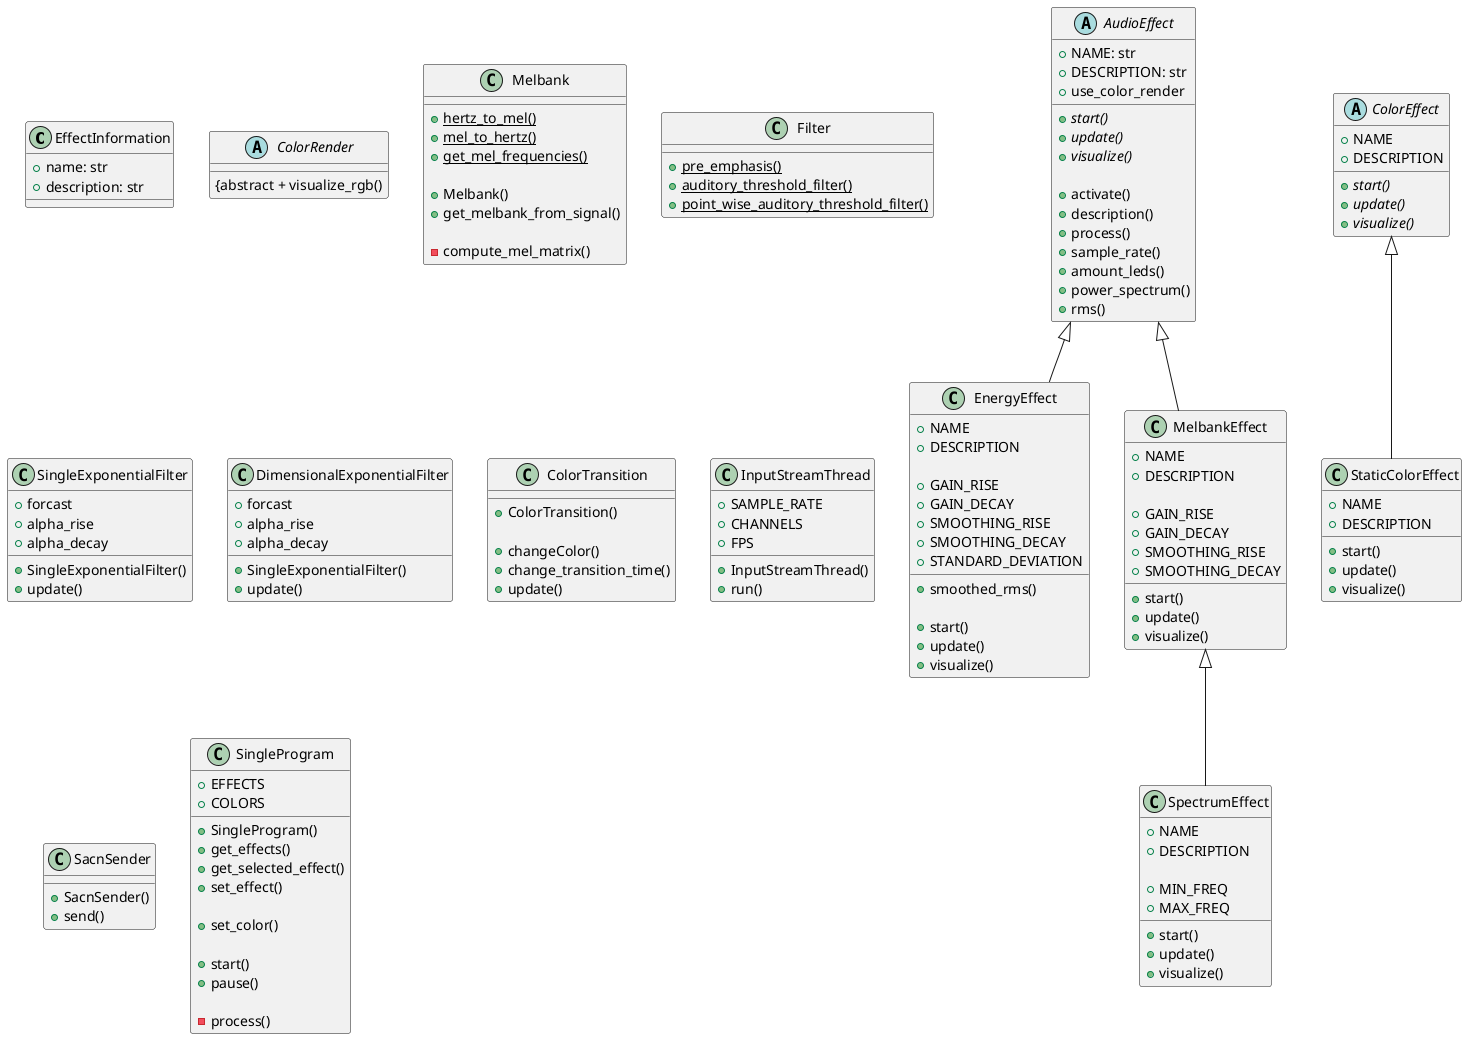 @startuml
'https://plantuml.com/class-diagram

class EffectInformation {
    + name: str
    + description: str
}

abstract class AudioEffect {
    + NAME: str
    + DESCRIPTION: str
    + use_color_render

    {abstract} + start()
    {abstract} + update()
    {abstract} + visualize()

    + activate()
    + description()
    + process()
    + sample_rate()
    + amount_leds()
    + power_spectrum()
    + rms()
}

abstract class ColorRender {
    {abstract + visualize_rgb()
}

class EnergyEffect {
    + NAME
    + DESCRIPTION

    + GAIN_RISE
    + GAIN_DECAY
    + SMOOTHING_RISE
    + SMOOTHING_DECAY
    + STANDARD_DEVIATION

    + smoothed_rms()

    + start()
    + update()
    + visualize()
}

class MelbankEffect {
    + NAME
    + DESCRIPTION

    + GAIN_RISE
    + GAIN_DECAY
    + SMOOTHING_RISE
    + SMOOTHING_DECAY

    + start()
    + update()
    + visualize()
}

class SpectrumEffect {
    + NAME
    + DESCRIPTION

    + MIN_FREQ
    + MAX_FREQ

    + start()
    + update()
    + visualize()


}


AudioEffect <|--  EnergyEffect
AudioEffect <|-- MelbankEffect
MelbankEffect <|-- SpectrumEffect


class Melbank {

    {static} + hertz_to_mel()
    {static} + mel_to_hertz()
    {static} + get_mel_frequencies()

    + Melbank()
    + get_melbank_from_signal()

    - compute_mel_matrix()
}

class Filter {

    {static} + pre_emphasis()
    {static} + auditory_threshold_filter()
    {static} + point_wise_auditory_threshold_filter()

}

class SingleExponentialFilter {
    + forcast
    + alpha_rise
    + alpha_decay

    + SingleExponentialFilter()
    + update()


}

class DimensionalExponentialFilter {
    + forcast
    + alpha_rise
    + alpha_decay

    + SingleExponentialFilter()
    + update()


}

abstract class ColorEffect {
    + NAME
    + DESCRIPTION

    {abstract} + start()
    {abstract} + update()
    {abstract} + visualize()


}

class StaticColorEffect {
    + NAME
    + DESCRIPTION

    + start()
    + update()
    + visualize()


}

ColorEffect <|--  StaticColorEffect


class ColorTransition {
    + ColorTransition()

    + changeColor()
    + change_transition_time()
    + update()
}


class InputStreamThread {
    + SAMPLE_RATE
    + CHANNELS
    + FPS

    + InputStreamThread()
    + run()

}

class SacnSender {

    + SacnSender()
    + send()

}

class SingleProgram {

    + EFFECTS
    + COLORS

    + SingleProgram()
    + get_effects()
    + get_selected_effect()
    + set_effect()

    + set_color()

    + start()
    + pause()

    - process()
}






'Collection <|-- AbstractCollection

'Collection <|- List
'AbstractCollection <|- AbstractList
'AbstractList <|-- ArrayList

'class ArrayList {
'Object[] elementData
'size()
'}

'enum TimeUnit {
'DAYS
'HOURS
'MINUTES
'}

@enduml